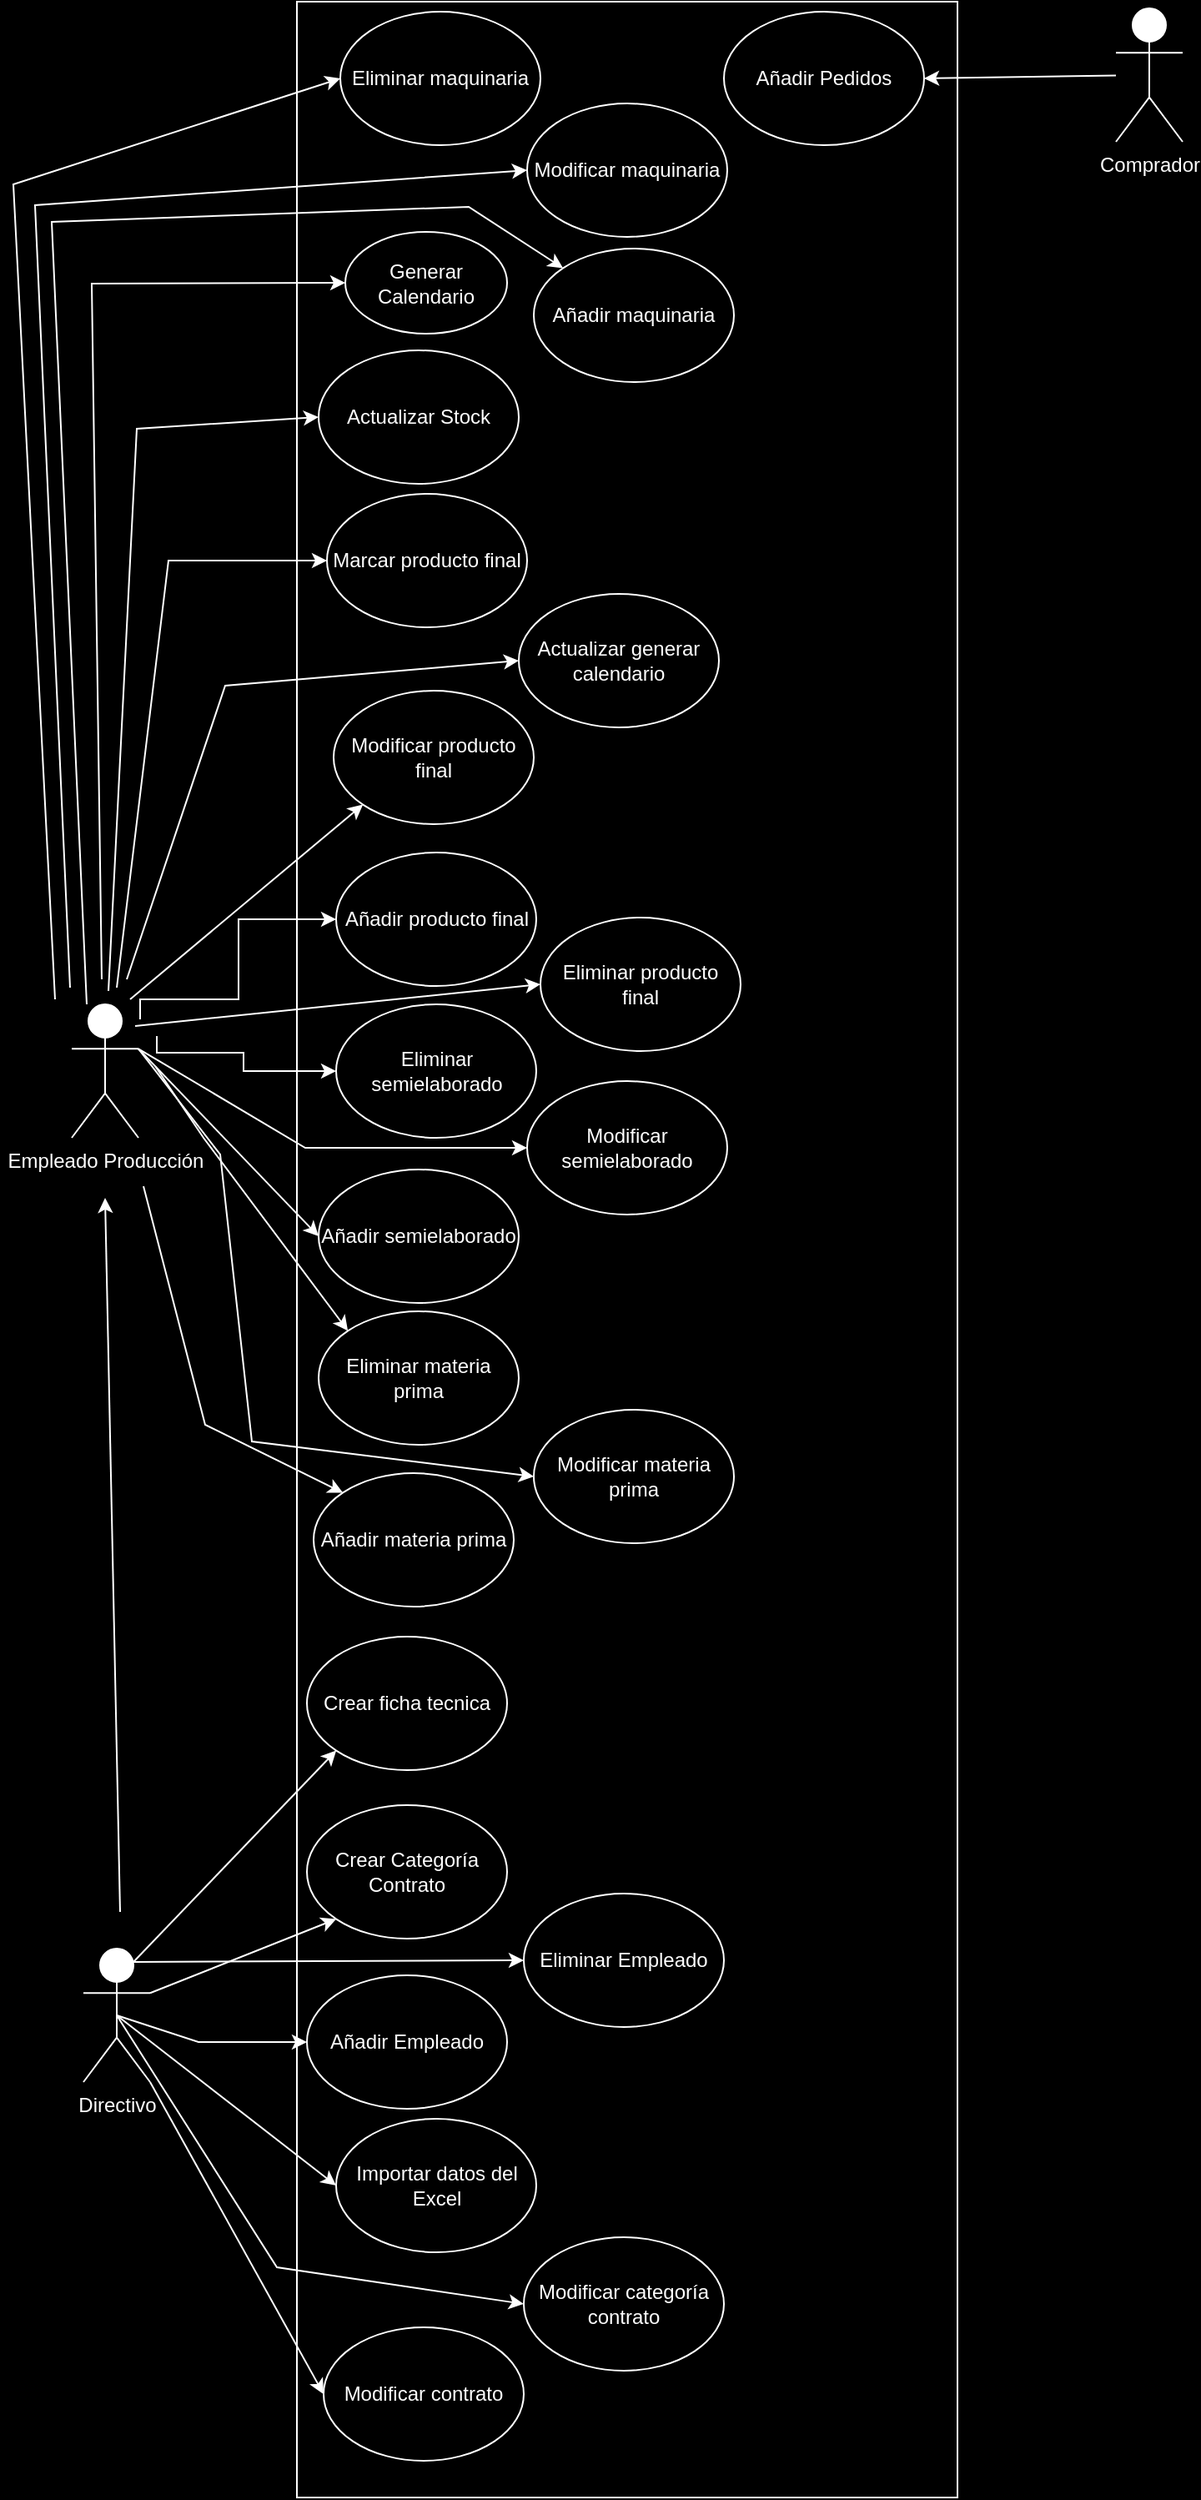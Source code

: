 <mxfile version="25.0.3">
  <diagram name="Página-1" id="06AF3zY8WJ6L7aPvt4G1">
    <mxGraphModel dx="1187" dy="634" grid="0" gridSize="10" guides="1" tooltips="1" connect="1" arrows="1" fold="1" page="1" pageScale="1" pageWidth="1169" pageHeight="1654" background="#000000" math="0" shadow="0">
      <root>
        <mxCell id="0" />
        <mxCell id="1" parent="0" />
        <mxCell id="SCfyc4ZBx02yeM0d7_xD-1" value="&lt;font color=&quot;#ffffff&quot;&gt;Directivo&lt;/font&gt;" style="shape=umlActor;verticalLabelPosition=bottom;verticalAlign=top;html=1;outlineConnect=0;strokeColor=#FFFFFF;" parent="1" vertex="1">
          <mxGeometry x="72" y="1211" width="40" height="80" as="geometry" />
        </mxCell>
        <mxCell id="SCfyc4ZBx02yeM0d7_xD-7" value="" style="rounded=0;whiteSpace=wrap;html=1;strokeColor=#FFFFFF;gradientColor=none;fillColor=#000000;" parent="1" vertex="1">
          <mxGeometry x="200" y="44" width="396" height="1496" as="geometry" />
        </mxCell>
        <mxCell id="SCfyc4ZBx02yeM0d7_xD-14" value="Añadir Empleado" style="ellipse;whiteSpace=wrap;html=1;strokeColor=#FFFFFF;fillColor=none;fontColor=#FFFFFF;" parent="1" vertex="1">
          <mxGeometry x="206" y="1227" width="120" height="80" as="geometry" />
        </mxCell>
        <mxCell id="SCfyc4ZBx02yeM0d7_xD-15" value="Añadir Pedidos" style="ellipse;whiteSpace=wrap;html=1;strokeColor=#FFFFFF;fontColor=#FFFFFF;fillColor=#000000;" parent="1" vertex="1">
          <mxGeometry x="456" y="50" width="120" height="80" as="geometry" />
        </mxCell>
        <mxCell id="SCfyc4ZBx02yeM0d7_xD-17" value="Actualizar Stock" style="ellipse;whiteSpace=wrap;html=1;strokeColor=#FFFFFF;fillColor=#000000;fontColor=#FFFFFF;" parent="1" vertex="1">
          <mxGeometry x="213" y="253" width="120" height="80" as="geometry" />
        </mxCell>
        <mxCell id="SCfyc4ZBx02yeM0d7_xD-18" value="Marcar producto final" style="ellipse;whiteSpace=wrap;html=1;strokeColor=#FFFFFF;fillColor=#000000;fontColor=#FFFFFF;" parent="1" vertex="1">
          <mxGeometry x="218" y="339" width="120" height="80" as="geometry" />
        </mxCell>
        <mxCell id="SCfyc4ZBx02yeM0d7_xD-21" value="" style="endArrow=classic;html=1;rounded=0;strokeColor=#FFFFFF;entryX=1;entryY=0.5;entryDx=0;entryDy=0;" parent="1" source="uhOR-iNoNvTAdWTuNF0g-2" target="SCfyc4ZBx02yeM0d7_xD-15" edge="1">
          <mxGeometry width="50" height="50" relative="1" as="geometry">
            <mxPoint x="151" y="119" as="sourcePoint" />
            <mxPoint x="626" y="144" as="targetPoint" />
          </mxGeometry>
        </mxCell>
        <mxCell id="uhOR-iNoNvTAdWTuNF0g-2" value="&lt;font color=&quot;#ffffff&quot;&gt;Comprador&lt;/font&gt;" style="shape=umlActor;verticalLabelPosition=bottom;verticalAlign=top;html=1;outlineConnect=0;strokeColor=#FFFFFF;" parent="1" vertex="1">
          <mxGeometry x="691" y="48" width="40" height="80" as="geometry" />
        </mxCell>
        <mxCell id="_DzYwH8s_2HNpL_4tAYA-2" value="Importar datos del Excel" style="ellipse;whiteSpace=wrap;html=1;strokeColor=#FFFFFF;fillColor=none;fontColor=#FFFFFF;" vertex="1" parent="1">
          <mxGeometry x="223.5" y="1313" width="120" height="80" as="geometry" />
        </mxCell>
        <mxCell id="_DzYwH8s_2HNpL_4tAYA-5" value="Añadir materia prima" style="ellipse;whiteSpace=wrap;html=1;strokeColor=#FFFFFF;fillColor=none;fontColor=#FFFFFF;" vertex="1" parent="1">
          <mxGeometry x="210" y="926" width="120" height="80" as="geometry" />
        </mxCell>
        <mxCell id="_DzYwH8s_2HNpL_4tAYA-6" value="Añadir semielaborado" style="ellipse;whiteSpace=wrap;html=1;strokeColor=#FFFFFF;fillColor=none;fontColor=#FFFFFF;" vertex="1" parent="1">
          <mxGeometry x="213" y="744" width="120" height="80" as="geometry" />
        </mxCell>
        <mxCell id="_DzYwH8s_2HNpL_4tAYA-7" value="" style="endArrow=classic;html=1;rounded=0;exitX=1;exitY=0.333;exitDx=0;exitDy=0;exitPerimeter=0;entryX=0;entryY=0.5;entryDx=0;entryDy=0;strokeColor=#ffffff;" edge="1" parent="1" source="SCfyc4ZBx02yeM0d7_xD-4" target="_DzYwH8s_2HNpL_4tAYA-6">
          <mxGeometry width="50" height="50" relative="1" as="geometry">
            <mxPoint x="457" y="412" as="sourcePoint" />
            <mxPoint x="507" y="362" as="targetPoint" />
            <Array as="points" />
          </mxGeometry>
        </mxCell>
        <mxCell id="_DzYwH8s_2HNpL_4tAYA-10" value="Crear ficha tecnica" style="ellipse;whiteSpace=wrap;html=1;strokeColor=#FFFFFF;fillColor=none;fontColor=#FFFFFF;" vertex="1" parent="1">
          <mxGeometry x="206" y="1024" width="120" height="80" as="geometry" />
        </mxCell>
        <mxCell id="_DzYwH8s_2HNpL_4tAYA-12" value="Eliminar Empleado" style="ellipse;whiteSpace=wrap;html=1;strokeColor=#FFFFFF;fillColor=none;fontColor=#FFFFFF;" vertex="1" parent="1">
          <mxGeometry x="336" y="1178" width="120" height="80" as="geometry" />
        </mxCell>
        <mxCell id="_DzYwH8s_2HNpL_4tAYA-14" value="Crear Categoría Contrato" style="ellipse;whiteSpace=wrap;html=1;strokeColor=#FFFFFF;fillColor=none;fontColor=#FFFFFF;" vertex="1" parent="1">
          <mxGeometry x="206" y="1125" width="120" height="80" as="geometry" />
        </mxCell>
        <mxCell id="_DzYwH8s_2HNpL_4tAYA-18" value="Modificar categoría contrato" style="ellipse;whiteSpace=wrap;html=1;strokeColor=#FFFFFF;fillColor=none;fontColor=#FFFFFF;" vertex="1" parent="1">
          <mxGeometry x="336" y="1384" width="120" height="80" as="geometry" />
        </mxCell>
        <mxCell id="_DzYwH8s_2HNpL_4tAYA-20" value="Modificar contrato" style="ellipse;whiteSpace=wrap;html=1;strokeColor=#FFFFFF;fillColor=none;fontColor=#FFFFFF;" vertex="1" parent="1">
          <mxGeometry x="216" y="1438" width="120" height="80" as="geometry" />
        </mxCell>
        <mxCell id="_DzYwH8s_2HNpL_4tAYA-22" value="Añadir producto final" style="ellipse;whiteSpace=wrap;html=1;strokeColor=#FFFFFF;fillColor=none;fontColor=#FFFFFF;" vertex="1" parent="1">
          <mxGeometry x="223.5" y="554" width="120" height="80" as="geometry" />
        </mxCell>
        <mxCell id="_DzYwH8s_2HNpL_4tAYA-23" style="edgeStyle=orthogonalEdgeStyle;rounded=0;orthogonalLoop=1;jettySize=auto;html=1;entryX=0;entryY=0.5;entryDx=0;entryDy=0;strokeColor=#FFFFFF;" edge="1" parent="1" target="_DzYwH8s_2HNpL_4tAYA-22">
          <mxGeometry relative="1" as="geometry">
            <mxPoint x="106" y="654" as="sourcePoint" />
            <Array as="points">
              <mxPoint x="106" y="642" />
              <mxPoint x="165" y="642" />
              <mxPoint x="165" y="594" />
            </Array>
          </mxGeometry>
        </mxCell>
        <mxCell id="_DzYwH8s_2HNpL_4tAYA-24" value="Generar Calendario" style="ellipse;whiteSpace=wrap;html=1;strokeColor=#FFFFFF;fillColor=#000000;fontColor=#FFFFFF;" vertex="1" parent="1">
          <mxGeometry x="229" y="182" width="97" height="61" as="geometry" />
        </mxCell>
        <mxCell id="_DzYwH8s_2HNpL_4tAYA-26" value="Actualizar generar calendario" style="ellipse;whiteSpace=wrap;html=1;strokeColor=#FFFFFF;fillColor=#000000;fontColor=#FFFFFF;" vertex="1" parent="1">
          <mxGeometry x="333" y="399" width="120" height="80" as="geometry" />
        </mxCell>
        <mxCell id="_DzYwH8s_2HNpL_4tAYA-31" value="" style="endArrow=classic;html=1;rounded=0;strokeColor=#FFFFFF;exitX=1;exitY=1;exitDx=0;exitDy=0;exitPerimeter=0;entryX=0;entryY=0.5;entryDx=0;entryDy=0;" edge="1" parent="1" source="SCfyc4ZBx02yeM0d7_xD-1" target="_DzYwH8s_2HNpL_4tAYA-20">
          <mxGeometry width="50" height="50" relative="1" as="geometry">
            <mxPoint x="98" y="1453" as="sourcePoint" />
            <mxPoint x="148" y="1403" as="targetPoint" />
          </mxGeometry>
        </mxCell>
        <mxCell id="_DzYwH8s_2HNpL_4tAYA-32" value="" style="endArrow=classic;html=1;rounded=0;strokeColor=#FFFFFF;exitX=0.5;exitY=0.5;exitDx=0;exitDy=0;exitPerimeter=0;entryX=0;entryY=0.5;entryDx=0;entryDy=0;" edge="1" parent="1" source="SCfyc4ZBx02yeM0d7_xD-1" target="SCfyc4ZBx02yeM0d7_xD-14">
          <mxGeometry width="50" height="50" relative="1" as="geometry">
            <mxPoint x="108" y="1463" as="sourcePoint" />
            <mxPoint x="158" y="1413" as="targetPoint" />
            <Array as="points">
              <mxPoint x="141" y="1267" />
            </Array>
          </mxGeometry>
        </mxCell>
        <mxCell id="_DzYwH8s_2HNpL_4tAYA-33" value="" style="endArrow=classic;html=1;rounded=0;strokeColor=#FFFFFF;exitX=0.5;exitY=0.5;exitDx=0;exitDy=0;exitPerimeter=0;entryX=0;entryY=0.5;entryDx=0;entryDy=0;" edge="1" parent="1" source="SCfyc4ZBx02yeM0d7_xD-1" target="_DzYwH8s_2HNpL_4tAYA-2">
          <mxGeometry width="50" height="50" relative="1" as="geometry">
            <mxPoint x="121" y="1258" as="sourcePoint" />
            <mxPoint x="215" y="1437" as="targetPoint" />
          </mxGeometry>
        </mxCell>
        <mxCell id="_DzYwH8s_2HNpL_4tAYA-34" value="" style="endArrow=classic;html=1;rounded=0;strokeColor=#FFFFFF;exitX=0.75;exitY=0.1;exitDx=0;exitDy=0;exitPerimeter=0;entryX=0;entryY=1;entryDx=0;entryDy=0;" edge="1" parent="1" source="SCfyc4ZBx02yeM0d7_xD-1" target="_DzYwH8s_2HNpL_4tAYA-10">
          <mxGeometry width="50" height="50" relative="1" as="geometry">
            <mxPoint x="99" y="1133" as="sourcePoint" />
            <mxPoint x="213" y="1247" as="targetPoint" />
          </mxGeometry>
        </mxCell>
        <mxCell id="_DzYwH8s_2HNpL_4tAYA-35" value="" style="endArrow=classic;html=1;rounded=0;strokeColor=#FFFFFF;exitX=1;exitY=0.333;exitDx=0;exitDy=0;exitPerimeter=0;entryX=0;entryY=1;entryDx=0;entryDy=0;" edge="1" parent="1" source="SCfyc4ZBx02yeM0d7_xD-1" target="_DzYwH8s_2HNpL_4tAYA-14">
          <mxGeometry width="50" height="50" relative="1" as="geometry">
            <mxPoint x="112" y="1229" as="sourcePoint" />
            <mxPoint x="234" y="1102" as="targetPoint" />
          </mxGeometry>
        </mxCell>
        <mxCell id="_DzYwH8s_2HNpL_4tAYA-36" value="" style="endArrow=classic;html=1;rounded=0;strokeColor=#FFFFFF;exitX=0.75;exitY=0.1;exitDx=0;exitDy=0;exitPerimeter=0;entryX=0;entryY=0.5;entryDx=0;entryDy=0;" edge="1" parent="1" source="SCfyc4ZBx02yeM0d7_xD-1" target="_DzYwH8s_2HNpL_4tAYA-12">
          <mxGeometry width="50" height="50" relative="1" as="geometry">
            <mxPoint x="122" y="1248" as="sourcePoint" />
            <mxPoint x="234" y="1203" as="targetPoint" />
          </mxGeometry>
        </mxCell>
        <mxCell id="_DzYwH8s_2HNpL_4tAYA-37" value="" style="endArrow=classic;html=1;rounded=0;strokeColor=#FFFFFF;exitX=0.5;exitY=0.5;exitDx=0;exitDy=0;exitPerimeter=0;entryX=0;entryY=0.5;entryDx=0;entryDy=0;" edge="1" parent="1" source="SCfyc4ZBx02yeM0d7_xD-1" target="_DzYwH8s_2HNpL_4tAYA-18">
          <mxGeometry width="50" height="50" relative="1" as="geometry">
            <mxPoint x="23" y="1482" as="sourcePoint" />
            <mxPoint x="257" y="1481" as="targetPoint" />
            <Array as="points">
              <mxPoint x="188" y="1402" />
            </Array>
          </mxGeometry>
        </mxCell>
        <mxCell id="_DzYwH8s_2HNpL_4tAYA-39" value="" style="endArrow=classic;html=1;rounded=0;strokeColor=#FFFFFF;" edge="1" parent="1">
          <mxGeometry width="50" height="50" relative="1" as="geometry">
            <mxPoint x="94" y="1189" as="sourcePoint" />
            <mxPoint x="85" y="761" as="targetPoint" />
          </mxGeometry>
        </mxCell>
        <mxCell id="SCfyc4ZBx02yeM0d7_xD-4" value="&lt;font color=&quot;#ffffff&quot;&gt;Empleado Producción&lt;/font&gt;" style="shape=umlActor;verticalLabelPosition=bottom;verticalAlign=top;html=1;outlineConnect=0;strokeColor=#FFFFFF;" parent="1" vertex="1">
          <mxGeometry x="65" y="645" width="40" height="80" as="geometry" />
        </mxCell>
        <mxCell id="_DzYwH8s_2HNpL_4tAYA-42" value="Eliminar materia prima" style="ellipse;whiteSpace=wrap;html=1;strokeColor=#FFFFFF;fillColor=none;fontColor=#FFFFFF;" vertex="1" parent="1">
          <mxGeometry x="213" y="829" width="120" height="80" as="geometry" />
        </mxCell>
        <mxCell id="_DzYwH8s_2HNpL_4tAYA-43" value="Modificar materia prima" style="ellipse;whiteSpace=wrap;html=1;strokeColor=#FFFFFF;fillColor=none;fontColor=#FFFFFF;" vertex="1" parent="1">
          <mxGeometry x="342" y="888" width="120" height="80" as="geometry" />
        </mxCell>
        <mxCell id="_DzYwH8s_2HNpL_4tAYA-44" value="Modificar semielaborado" style="ellipse;whiteSpace=wrap;html=1;strokeColor=#FFFFFF;fillColor=none;fontColor=#FFFFFF;" vertex="1" parent="1">
          <mxGeometry x="338" y="691" width="120" height="80" as="geometry" />
        </mxCell>
        <mxCell id="_DzYwH8s_2HNpL_4tAYA-45" value="Eliminar semielaborado" style="ellipse;whiteSpace=wrap;html=1;strokeColor=#FFFFFF;fillColor=none;fontColor=#FFFFFF;" vertex="1" parent="1">
          <mxGeometry x="223.5" y="645" width="120" height="80" as="geometry" />
        </mxCell>
        <mxCell id="_DzYwH8s_2HNpL_4tAYA-46" style="edgeStyle=orthogonalEdgeStyle;rounded=0;orthogonalLoop=1;jettySize=auto;html=1;entryX=0;entryY=0.5;entryDx=0;entryDy=0;strokeColor=#FFFFFF;" edge="1" parent="1" target="_DzYwH8s_2HNpL_4tAYA-45">
          <mxGeometry relative="1" as="geometry">
            <mxPoint x="116" y="664" as="sourcePoint" />
            <mxPoint x="239" y="512" as="targetPoint" />
            <Array as="points">
              <mxPoint x="116" y="674" />
              <mxPoint x="168" y="674" />
              <mxPoint x="168" y="685" />
            </Array>
          </mxGeometry>
        </mxCell>
        <mxCell id="_DzYwH8s_2HNpL_4tAYA-47" value="" style="endArrow=classic;html=1;rounded=0;exitX=1;exitY=0.333;exitDx=0;exitDy=0;exitPerimeter=0;entryX=0;entryY=0.5;entryDx=0;entryDy=0;strokeColor=#ffffff;" edge="1" parent="1" source="SCfyc4ZBx02yeM0d7_xD-4" target="_DzYwH8s_2HNpL_4tAYA-44">
          <mxGeometry width="50" height="50" relative="1" as="geometry">
            <mxPoint x="98" y="776" as="sourcePoint" />
            <mxPoint x="206" y="888" as="targetPoint" />
            <Array as="points">
              <mxPoint x="205" y="731" />
            </Array>
          </mxGeometry>
        </mxCell>
        <mxCell id="_DzYwH8s_2HNpL_4tAYA-48" value="" style="endArrow=classic;html=1;rounded=0;exitX=1;exitY=0.333;exitDx=0;exitDy=0;exitPerimeter=0;entryX=0;entryY=0;entryDx=0;entryDy=0;strokeColor=#ffffff;" edge="1" parent="1" target="_DzYwH8s_2HNpL_4tAYA-42">
          <mxGeometry width="50" height="50" relative="1" as="geometry">
            <mxPoint x="115" y="682" as="sourcePoint" />
            <mxPoint x="348" y="741" as="targetPoint" />
            <Array as="points">
              <mxPoint x="144" y="725" />
            </Array>
          </mxGeometry>
        </mxCell>
        <mxCell id="_DzYwH8s_2HNpL_4tAYA-49" value="" style="endArrow=classic;html=1;rounded=0;exitX=1;exitY=0.333;exitDx=0;exitDy=0;exitPerimeter=0;entryX=0;entryY=0.5;entryDx=0;entryDy=0;strokeColor=#ffffff;" edge="1" parent="1" source="SCfyc4ZBx02yeM0d7_xD-4" target="_DzYwH8s_2HNpL_4tAYA-43">
          <mxGeometry width="50" height="50" relative="1" as="geometry">
            <mxPoint x="125" y="692" as="sourcePoint" />
            <mxPoint x="234" y="853" as="targetPoint" />
            <Array as="points">
              <mxPoint x="154" y="735" />
              <mxPoint x="173" y="907" />
            </Array>
          </mxGeometry>
        </mxCell>
        <mxCell id="_DzYwH8s_2HNpL_4tAYA-50" value="" style="endArrow=classic;html=1;rounded=0;entryX=0;entryY=0;entryDx=0;entryDy=0;strokeColor=#ffffff;" edge="1" parent="1" target="_DzYwH8s_2HNpL_4tAYA-5">
          <mxGeometry width="50" height="50" relative="1" as="geometry">
            <mxPoint x="108" y="754" as="sourcePoint" />
            <mxPoint x="333" y="1090" as="targetPoint" />
            <Array as="points">
              <mxPoint x="145" y="897" />
            </Array>
          </mxGeometry>
        </mxCell>
        <mxCell id="_DzYwH8s_2HNpL_4tAYA-51" value="Eliminar producto final" style="ellipse;whiteSpace=wrap;html=1;strokeColor=#FFFFFF;fillColor=none;fontColor=#FFFFFF;" vertex="1" parent="1">
          <mxGeometry x="346" y="593" width="120" height="80" as="geometry" />
        </mxCell>
        <mxCell id="_DzYwH8s_2HNpL_4tAYA-52" value="Modificar producto final" style="ellipse;whiteSpace=wrap;html=1;strokeColor=#FFFFFF;fillColor=none;fontColor=#FFFFFF;" vertex="1" parent="1">
          <mxGeometry x="222" y="457" width="120" height="80" as="geometry" />
        </mxCell>
        <mxCell id="_DzYwH8s_2HNpL_4tAYA-53" value="" style="endArrow=classic;html=1;rounded=0;entryX=0;entryY=1;entryDx=0;entryDy=0;strokeColor=#ffffff;" edge="1" parent="1" target="_DzYwH8s_2HNpL_4tAYA-52">
          <mxGeometry width="50" height="50" relative="1" as="geometry">
            <mxPoint x="100" y="642" as="sourcePoint" />
            <mxPoint x="183" y="586" as="targetPoint" />
            <Array as="points" />
          </mxGeometry>
        </mxCell>
        <mxCell id="_DzYwH8s_2HNpL_4tAYA-54" value="" style="endArrow=classic;html=1;rounded=0;entryX=0;entryY=0.5;entryDx=0;entryDy=0;strokeColor=#ffffff;" edge="1" parent="1" target="_DzYwH8s_2HNpL_4tAYA-51">
          <mxGeometry width="50" height="50" relative="1" as="geometry">
            <mxPoint x="103" y="658" as="sourcePoint" />
            <mxPoint x="250" y="535" as="targetPoint" />
            <Array as="points" />
          </mxGeometry>
        </mxCell>
        <mxCell id="_DzYwH8s_2HNpL_4tAYA-55" value="" style="endArrow=classic;html=1;rounded=0;strokeColor=#FFFFFF;entryX=0;entryY=0.5;entryDx=0;entryDy=0;" edge="1" parent="1" target="_DzYwH8s_2HNpL_4tAYA-24">
          <mxGeometry width="50" height="50" relative="1" as="geometry">
            <mxPoint x="83" y="630" as="sourcePoint" />
            <mxPoint x="80" y="200" as="targetPoint" />
            <Array as="points">
              <mxPoint x="77" y="213" />
            </Array>
          </mxGeometry>
        </mxCell>
        <mxCell id="_DzYwH8s_2HNpL_4tAYA-56" value="" style="endArrow=classic;html=1;rounded=0;strokeColor=#FFFFFF;entryX=0;entryY=0.5;entryDx=0;entryDy=0;" edge="1" parent="1" target="SCfyc4ZBx02yeM0d7_xD-17">
          <mxGeometry width="50" height="50" relative="1" as="geometry">
            <mxPoint x="87" y="637" as="sourcePoint" />
            <mxPoint x="233" y="220" as="targetPoint" />
            <Array as="points">
              <mxPoint x="104" y="300" />
            </Array>
          </mxGeometry>
        </mxCell>
        <mxCell id="_DzYwH8s_2HNpL_4tAYA-57" value="" style="endArrow=classic;html=1;rounded=0;strokeColor=#FFFFFF;entryX=0;entryY=0.5;entryDx=0;entryDy=0;" edge="1" parent="1" target="SCfyc4ZBx02yeM0d7_xD-18">
          <mxGeometry width="50" height="50" relative="1" as="geometry">
            <mxPoint x="92" y="635" as="sourcePoint" />
            <mxPoint x="223" y="303" as="targetPoint" />
            <Array as="points">
              <mxPoint x="123" y="379" />
            </Array>
          </mxGeometry>
        </mxCell>
        <mxCell id="_DzYwH8s_2HNpL_4tAYA-58" value="" style="endArrow=classic;html=1;rounded=0;strokeColor=#FFFFFF;entryX=0;entryY=0.5;entryDx=0;entryDy=0;" edge="1" parent="1" target="_DzYwH8s_2HNpL_4tAYA-26">
          <mxGeometry width="50" height="50" relative="1" as="geometry">
            <mxPoint x="98" y="630" as="sourcePoint" />
            <mxPoint x="228" y="389" as="targetPoint" />
            <Array as="points">
              <mxPoint x="157" y="454" />
            </Array>
          </mxGeometry>
        </mxCell>
        <mxCell id="_DzYwH8s_2HNpL_4tAYA-59" value="Eliminar maquinaria" style="ellipse;whiteSpace=wrap;html=1;strokeColor=#FFFFFF;fillColor=none;fontColor=#FFFFFF;" vertex="1" parent="1">
          <mxGeometry x="226" y="50" width="120" height="80" as="geometry" />
        </mxCell>
        <mxCell id="_DzYwH8s_2HNpL_4tAYA-60" value="" style="endArrow=classic;html=1;rounded=0;strokeColor=#FFFFFF;entryX=0;entryY=0.5;entryDx=0;entryDy=0;" edge="1" parent="1" target="_DzYwH8s_2HNpL_4tAYA-62">
          <mxGeometry width="50" height="50" relative="1" as="geometry">
            <mxPoint x="64" y="635" as="sourcePoint" />
            <mxPoint x="167" y="148" as="targetPoint" />
            <Array as="points">
              <mxPoint x="43" y="166" />
            </Array>
          </mxGeometry>
        </mxCell>
        <mxCell id="_DzYwH8s_2HNpL_4tAYA-61" value="Añadir maquinaria" style="ellipse;whiteSpace=wrap;html=1;strokeColor=#FFFFFF;fillColor=none;fontColor=#FFFFFF;" vertex="1" parent="1">
          <mxGeometry x="342" y="192" width="120" height="80" as="geometry" />
        </mxCell>
        <mxCell id="_DzYwH8s_2HNpL_4tAYA-62" value="Modificar maquinaria" style="ellipse;whiteSpace=wrap;html=1;strokeColor=#FFFFFF;fillColor=none;fontColor=#FFFFFF;" vertex="1" parent="1">
          <mxGeometry x="338" y="105" width="120" height="80" as="geometry" />
        </mxCell>
        <mxCell id="_DzYwH8s_2HNpL_4tAYA-63" value="" style="endArrow=classic;html=1;rounded=0;strokeColor=#FFFFFF;entryX=0;entryY=0;entryDx=0;entryDy=0;" edge="1" parent="1" target="_DzYwH8s_2HNpL_4tAYA-61">
          <mxGeometry width="50" height="50" relative="1" as="geometry">
            <mxPoint x="74" y="645" as="sourcePoint" />
            <mxPoint x="177" y="158" as="targetPoint" />
            <Array as="points">
              <mxPoint x="53" y="176" />
              <mxPoint x="303" y="167" />
            </Array>
          </mxGeometry>
        </mxCell>
        <mxCell id="_DzYwH8s_2HNpL_4tAYA-64" value="" style="endArrow=classic;html=1;rounded=0;strokeColor=#FFFFFF;entryX=0;entryY=0.5;entryDx=0;entryDy=0;" edge="1" parent="1" target="_DzYwH8s_2HNpL_4tAYA-59">
          <mxGeometry width="50" height="50" relative="1" as="geometry">
            <mxPoint x="55" y="642" as="sourcePoint" />
            <mxPoint x="154" y="135.5" as="targetPoint" />
            <Array as="points">
              <mxPoint x="30" y="153.5" />
            </Array>
          </mxGeometry>
        </mxCell>
      </root>
    </mxGraphModel>
  </diagram>
</mxfile>
